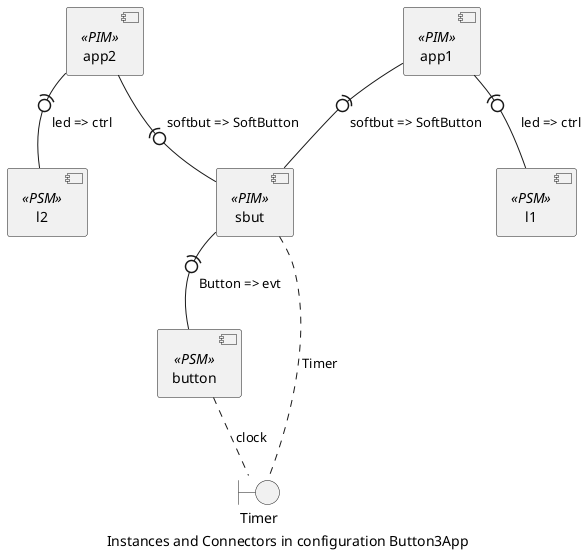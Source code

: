 @startuml
caption Instances and Connectors in configuration Button3App
component button<<PSM>>
component app2<<PIM>>
component l1<<PSM>>
component sbut<<PIM>>
component app1<<PIM>>
component l2<<PSM>>
boundary Timer
app1 -(0- sbut : softbut => SoftButton
sbut -(0- button : Button => evt
app2 -(0- l2 : led => ctrl
app1 -(0- l1 : led => ctrl
app2 -(0- sbut : softbut => SoftButton
button .. Timer : clock
sbut .. Timer : Timer
@enduml